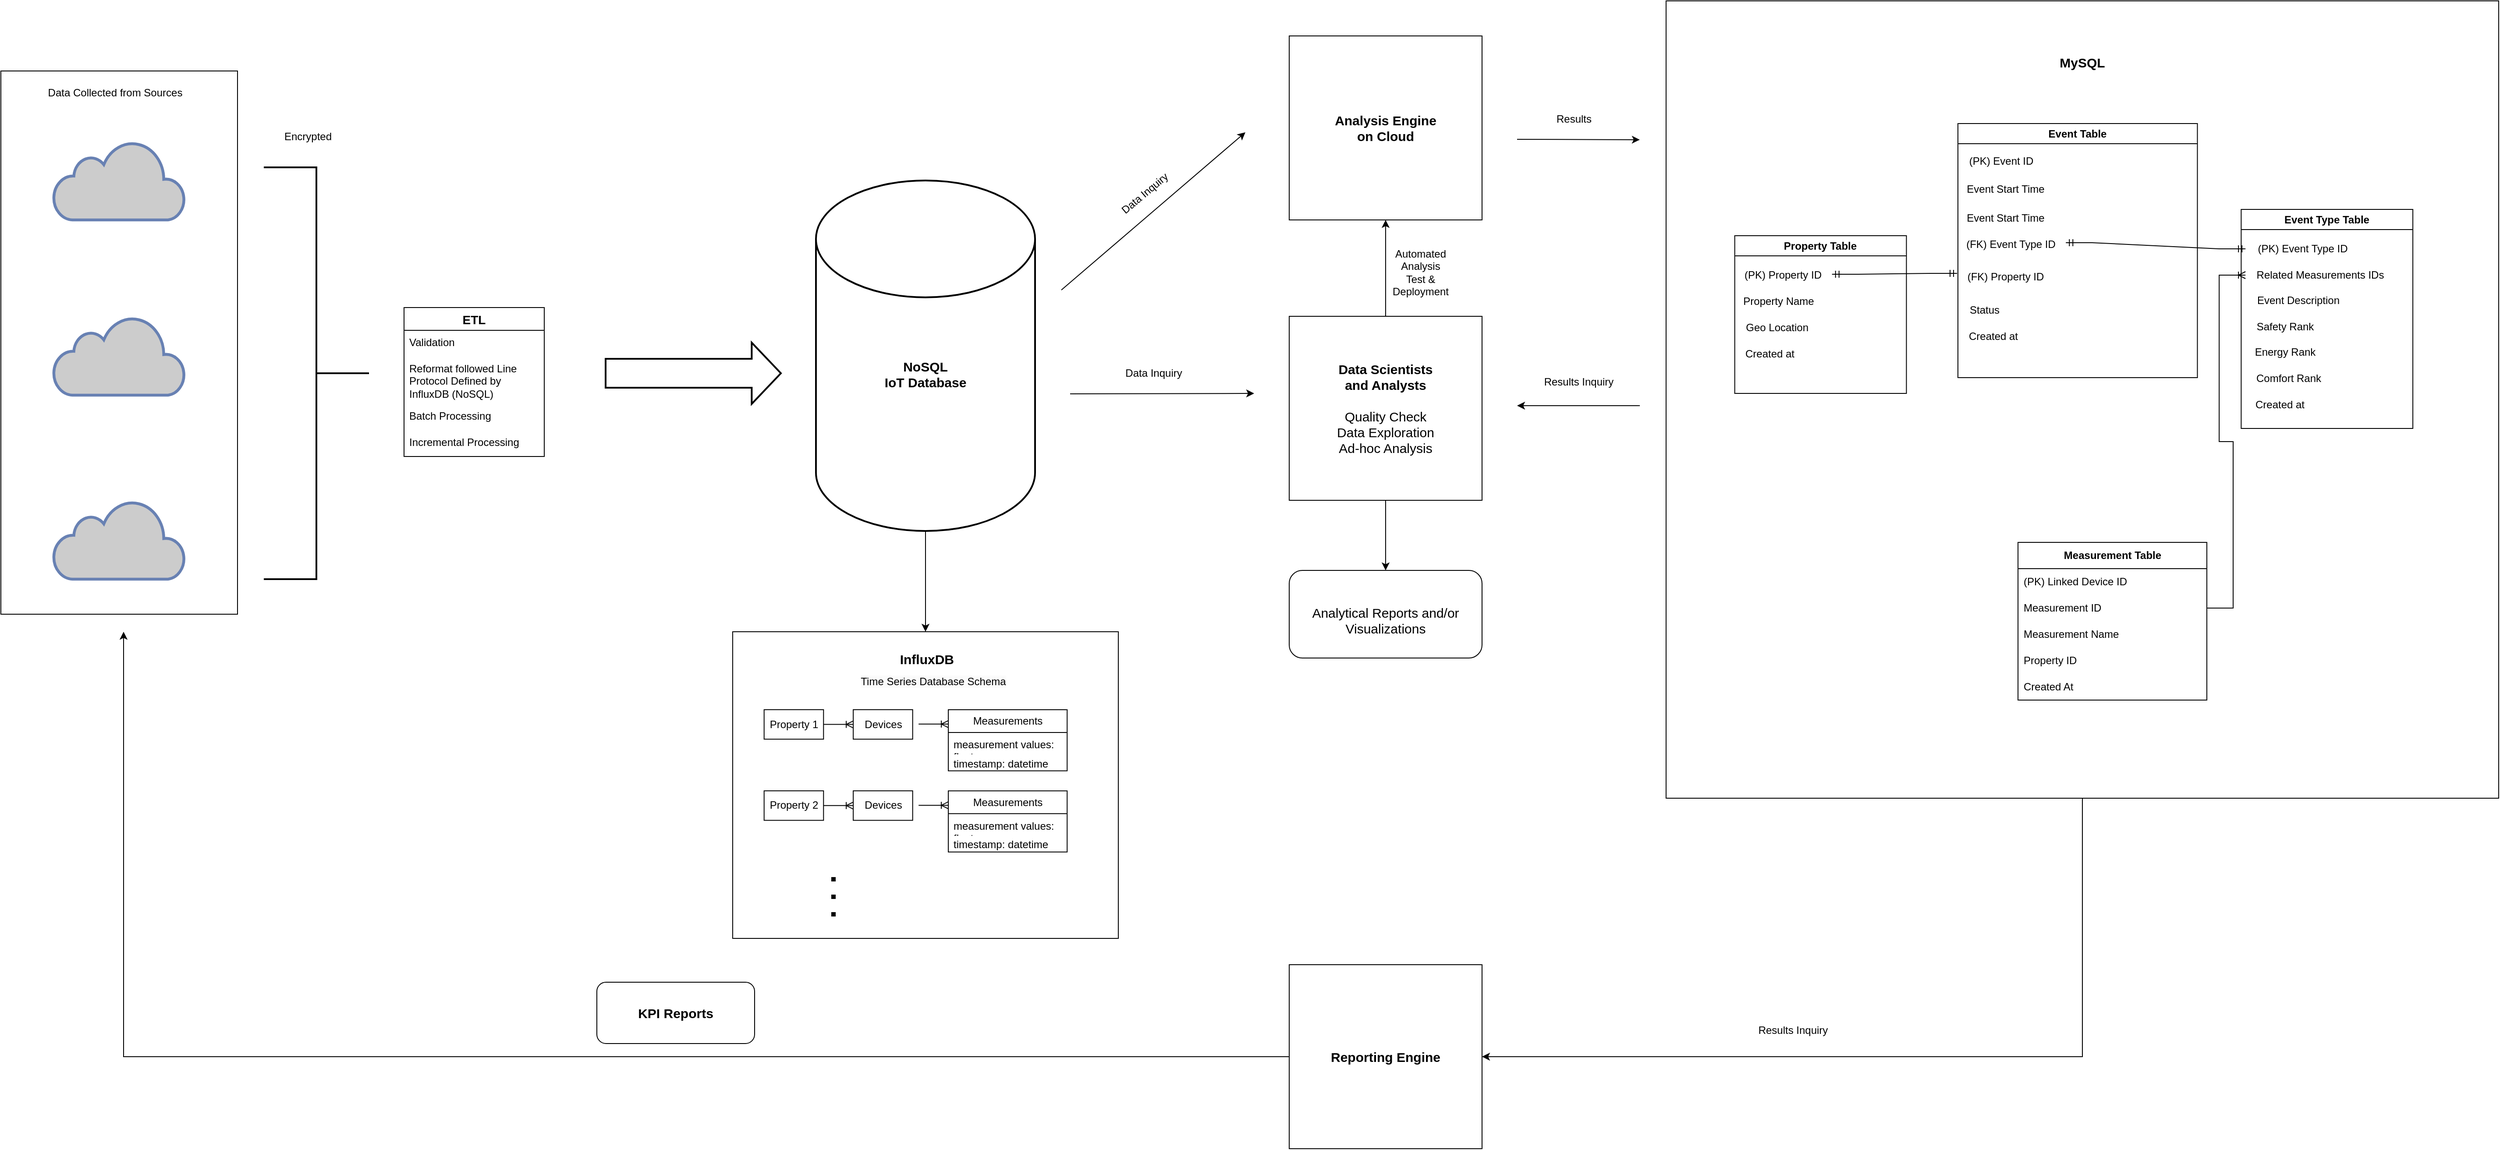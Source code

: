 <mxfile version="24.4.0" type="google">
  <diagram name="Page-1" id="McJjLRh181ekNu45r5A8">
    <mxGraphModel grid="1" page="1" gridSize="10" guides="1" tooltips="1" connect="1" arrows="1" fold="1" pageScale="1" pageWidth="5000" pageHeight="5000" math="0" shadow="0">
      <root>
        <mxCell id="0" />
        <mxCell id="1" parent="0" />
        <mxCell id="CPomrfPhx8_Q5q7yHn4K-64" value="" style="html=1;outlineConnect=0;fillColor=#CCCCCC;strokeColor=#6881B3;gradientColor=none;gradientDirection=north;strokeWidth=2;shape=mxgraph.networks.cloud;fontColor=#ffffff;" vertex="1" parent="1">
          <mxGeometry x="350" y="330" width="150" height="90" as="geometry" />
        </mxCell>
        <mxCell id="CPomrfPhx8_Q5q7yHn4K-65" value="" style="html=1;outlineConnect=0;fillColor=#CCCCCC;strokeColor=#6881B3;gradientColor=none;gradientDirection=north;strokeWidth=2;shape=mxgraph.networks.cloud;fontColor=#ffffff;" vertex="1" parent="1">
          <mxGeometry x="350" y="740" width="150" height="90" as="geometry" />
        </mxCell>
        <mxCell id="CPomrfPhx8_Q5q7yHn4K-66" value="" style="html=1;outlineConnect=0;fillColor=#CCCCCC;strokeColor=#6881B3;gradientColor=none;gradientDirection=north;strokeWidth=2;shape=mxgraph.networks.cloud;fontColor=#ffffff;" vertex="1" parent="1">
          <mxGeometry x="350" y="530" width="150" height="90" as="geometry" />
        </mxCell>
        <mxCell id="CPomrfPhx8_Q5q7yHn4K-71" value="" style="strokeWidth=2;html=1;shape=mxgraph.flowchart.annotation_2;align=left;labelPosition=right;pointerEvents=1;direction=west;horizontal=1;" vertex="1" parent="1">
          <mxGeometry x="590" y="360" width="120" height="470" as="geometry" />
        </mxCell>
        <mxCell id="CPomrfPhx8_Q5q7yHn4K-80" value="" style="group" connectable="0" vertex="1" parent="1">
          <mxGeometry x="1220" y="375" width="250" height="400" as="geometry" />
        </mxCell>
        <mxCell id="CPomrfPhx8_Q5q7yHn4K-68" value="" style="strokeWidth=2;html=1;shape=mxgraph.flowchart.database;whiteSpace=wrap;" vertex="1" parent="CPomrfPhx8_Q5q7yHn4K-80">
          <mxGeometry width="250" height="400" as="geometry" />
        </mxCell>
        <mxCell id="CPomrfPhx8_Q5q7yHn4K-69" value="&lt;font style=&quot;font-size: 15px;&quot;&gt;&lt;b style=&quot;font-size: 15px;&quot;&gt;NoSQL&lt;/b&gt;&lt;/font&gt;&lt;div&gt;&lt;b&gt;IoT&amp;nbsp;&lt;/b&gt;&lt;b style=&quot;background-color: initial;&quot;&gt;Database&lt;/b&gt;&lt;/div&gt;&lt;div&gt;&lt;div&gt;&lt;font style=&quot;font-size: 15px;&quot;&gt;&lt;b style=&quot;font-size: 15px;&quot;&gt;&lt;br&gt;&lt;/b&gt;&lt;/font&gt;&lt;/div&gt;&lt;/div&gt;" style="text;html=1;align=center;verticalAlign=middle;whiteSpace=wrap;rounded=0;fontSize=15;" vertex="1" parent="CPomrfPhx8_Q5q7yHn4K-80">
          <mxGeometry x="95" y="215" width="60" height="30" as="geometry" />
        </mxCell>
        <mxCell id="CPomrfPhx8_Q5q7yHn4K-84" value="Encrypted" style="text;html=1;align=center;verticalAlign=middle;resizable=0;points=[];autosize=1;strokeColor=none;fillColor=none;" vertex="1" parent="1">
          <mxGeometry x="600" y="310" width="80" height="30" as="geometry" />
        </mxCell>
        <mxCell id="CPomrfPhx8_Q5q7yHn4K-85" value="ETL" style="swimlane;fontStyle=1;childLayout=stackLayout;horizontal=1;startSize=26;horizontalStack=0;resizeParent=1;resizeParentMax=0;resizeLast=0;collapsible=1;marginBottom=0;align=center;fontSize=14;" vertex="1" parent="1">
          <mxGeometry x="750" y="520" width="160" height="170" as="geometry" />
        </mxCell>
        <mxCell id="CPomrfPhx8_Q5q7yHn4K-87" value="Validation" style="text;strokeColor=none;fillColor=none;spacingLeft=4;spacingRight=4;overflow=hidden;rotatable=0;points=[[0,0.5],[1,0.5]];portConstraint=eastwest;fontSize=12;whiteSpace=wrap;html=1;" vertex="1" parent="CPomrfPhx8_Q5q7yHn4K-85">
          <mxGeometry y="26" width="160" height="30" as="geometry" />
        </mxCell>
        <mxCell id="CPomrfPhx8_Q5q7yHn4K-89" value="Reformat followed Line Protocol Defined by InfluxDB (NoSQL)&amp;nbsp;" style="text;strokeColor=none;fillColor=none;spacingLeft=4;spacingRight=4;overflow=hidden;rotatable=0;points=[[0,0.5],[1,0.5]];portConstraint=eastwest;fontSize=12;whiteSpace=wrap;html=1;" vertex="1" parent="CPomrfPhx8_Q5q7yHn4K-85">
          <mxGeometry y="56" width="160" height="54" as="geometry" />
        </mxCell>
        <mxCell id="CPomrfPhx8_Q5q7yHn4K-92" value="Batch Processing" style="text;strokeColor=none;fillColor=none;spacingLeft=4;spacingRight=4;overflow=hidden;rotatable=0;points=[[0,0.5],[1,0.5]];portConstraint=eastwest;fontSize=12;whiteSpace=wrap;html=1;" vertex="1" parent="CPomrfPhx8_Q5q7yHn4K-85">
          <mxGeometry y="110" width="160" height="30" as="geometry" />
        </mxCell>
        <mxCell id="CPomrfPhx8_Q5q7yHn4K-200" value="Incremental Processing" style="text;strokeColor=none;fillColor=none;spacingLeft=4;spacingRight=4;overflow=hidden;rotatable=0;points=[[0,0.5],[1,0.5]];portConstraint=eastwest;fontSize=12;whiteSpace=wrap;html=1;" vertex="1" parent="CPomrfPhx8_Q5q7yHn4K-85">
          <mxGeometry y="140" width="160" height="30" as="geometry" />
        </mxCell>
        <mxCell id="CPomrfPhx8_Q5q7yHn4K-90" value="" style="verticalLabelPosition=bottom;verticalAlign=top;html=1;strokeWidth=2;shape=mxgraph.arrows2.arrow;dy=0.53;dx=33.31;notch=0;" vertex="1" parent="1">
          <mxGeometry x="980" y="560" width="200" height="70" as="geometry" />
        </mxCell>
        <mxCell id="CPomrfPhx8_Q5q7yHn4K-93" value="&lt;font style=&quot;font-size: 15px;&quot;&gt;&lt;b&gt;Analysis Engine&lt;br&gt;on Cloud&lt;/b&gt;&lt;/font&gt;" style="rounded=0;whiteSpace=wrap;html=1;" vertex="1" parent="1">
          <mxGeometry x="1760" y="210" width="220" height="210" as="geometry" />
        </mxCell>
        <mxCell id="CPomrfPhx8_Q5q7yHn4K-95" value="Data Inquiry" style="text;html=1;align=center;verticalAlign=middle;resizable=0;points=[];autosize=1;strokeColor=none;fillColor=none;rotation=-40;rounded=0;" vertex="1" parent="1">
          <mxGeometry x="1550" y="375" width="90" height="30" as="geometry" />
        </mxCell>
        <mxCell id="CPomrfPhx8_Q5q7yHn4K-99" value="" style="endArrow=classic;html=1;rounded=0;" edge="1" parent="1">
          <mxGeometry width="50" height="50" relative="1" as="geometry">
            <mxPoint x="2020" y="328" as="sourcePoint" />
            <mxPoint x="2160" y="328.46" as="targetPoint" />
          </mxGeometry>
        </mxCell>
        <mxCell id="CPomrfPhx8_Q5q7yHn4K-101" value="Results" style="text;html=1;align=center;verticalAlign=middle;whiteSpace=wrap;rounded=0;" vertex="1" parent="1">
          <mxGeometry x="2040" y="290.0" width="90" height="30" as="geometry" />
        </mxCell>
        <mxCell id="CPomrfPhx8_Q5q7yHn4K-193" value="" style="edgeStyle=orthogonalEdgeStyle;rounded=0;orthogonalLoop=1;jettySize=auto;html=1;" edge="1" parent="1" source="CPomrfPhx8_Q5q7yHn4K-102" target="CPomrfPhx8_Q5q7yHn4K-192">
          <mxGeometry relative="1" as="geometry" />
        </mxCell>
        <mxCell id="CPomrfPhx8_Q5q7yHn4K-198" value="" style="edgeStyle=orthogonalEdgeStyle;rounded=0;orthogonalLoop=1;jettySize=auto;html=1;" edge="1" parent="1" source="CPomrfPhx8_Q5q7yHn4K-102" target="CPomrfPhx8_Q5q7yHn4K-93">
          <mxGeometry relative="1" as="geometry" />
        </mxCell>
        <mxCell id="CPomrfPhx8_Q5q7yHn4K-102" value="&lt;span style=&quot;font-size: 15px;&quot;&gt;&lt;b&gt;Data Scientists&lt;/b&gt;&lt;/span&gt;&lt;div&gt;&lt;span style=&quot;font-size: 15px;&quot;&gt;&lt;b&gt;and Analysts&lt;/b&gt;&lt;/span&gt;&lt;/div&gt;&lt;div&gt;&lt;div&gt;&lt;span style=&quot;font-size: 15px;&quot;&gt;&lt;br&gt;&lt;/span&gt;&lt;/div&gt;&lt;div&gt;&lt;span style=&quot;font-size: 15px;&quot;&gt;Quality Check&lt;/span&gt;&lt;/div&gt;&lt;div&gt;&lt;span style=&quot;font-size: 15px;&quot;&gt;Data Exploration&lt;/span&gt;&lt;/div&gt;&lt;div&gt;&lt;span style=&quot;font-size: 15px;&quot;&gt;Ad-hoc Analysis&lt;/span&gt;&lt;/div&gt;&lt;/div&gt;" style="rounded=0;whiteSpace=wrap;html=1;" vertex="1" parent="1">
          <mxGeometry x="1760" y="530" width="220" height="210" as="geometry" />
        </mxCell>
        <mxCell id="CPomrfPhx8_Q5q7yHn4K-104" value="Data Inquiry" style="text;html=1;align=center;verticalAlign=middle;resizable=0;points=[];autosize=1;strokeColor=none;fillColor=none;rounded=0;" vertex="1" parent="1">
          <mxGeometry x="1560" y="580" width="90" height="30" as="geometry" />
        </mxCell>
        <mxCell id="CPomrfPhx8_Q5q7yHn4K-108" value="" style="endArrow=classic;html=1;rounded=0;" edge="1" parent="1">
          <mxGeometry width="50" height="50" relative="1" as="geometry">
            <mxPoint x="2160" y="632" as="sourcePoint" />
            <mxPoint x="2020" y="632" as="targetPoint" />
          </mxGeometry>
        </mxCell>
        <mxCell id="CPomrfPhx8_Q5q7yHn4K-109" value="Results Inquiry" style="text;html=1;align=center;verticalAlign=middle;resizable=0;points=[];autosize=1;strokeColor=none;fillColor=none;" vertex="1" parent="1">
          <mxGeometry x="2040" y="590" width="100" height="30" as="geometry" />
        </mxCell>
        <mxCell id="CPomrfPhx8_Q5q7yHn4K-111" value="" style="endArrow=classic;html=1;rounded=0;" edge="1" parent="1">
          <mxGeometry width="50" height="50" relative="1" as="geometry">
            <mxPoint x="1510" y="618.46" as="sourcePoint" />
            <mxPoint x="1720" y="618" as="targetPoint" />
          </mxGeometry>
        </mxCell>
        <mxCell id="CPomrfPhx8_Q5q7yHn4K-112" value="&lt;font style=&quot;font-size: 15px;&quot;&gt;&lt;b&gt;Reporting Engine&lt;br&gt;&lt;/b&gt;&lt;/font&gt;" style="rounded=0;whiteSpace=wrap;html=1;" vertex="1" parent="1">
          <mxGeometry x="1760" y="1270" width="220" height="210" as="geometry" />
        </mxCell>
        <mxCell id="CPomrfPhx8_Q5q7yHn4K-114" value="&lt;span style=&quot;text-wrap: nowrap;&quot;&gt;Results Inquiry&lt;/span&gt;" style="text;html=1;align=center;verticalAlign=middle;whiteSpace=wrap;rounded=0;" vertex="1" parent="1">
          <mxGeometry x="2290" y="1330" width="90" height="30" as="geometry" />
        </mxCell>
        <mxCell id="CPomrfPhx8_Q5q7yHn4K-115" value="" style="endArrow=classic;html=1;rounded=0;exitX=0.5;exitY=1;exitDx=0;exitDy=0;entryX=1;entryY=0.5;entryDx=0;entryDy=0;" edge="1" parent="1" source="CPomrfPhx8_Q5q7yHn4K-56" target="CPomrfPhx8_Q5q7yHn4K-112">
          <mxGeometry width="50" height="50" relative="1" as="geometry">
            <mxPoint x="2165" y="1390" as="sourcePoint" />
            <mxPoint x="2025" y="1390" as="targetPoint" />
            <Array as="points">
              <mxPoint x="2665" y="1375" />
            </Array>
          </mxGeometry>
        </mxCell>
        <mxCell id="CPomrfPhx8_Q5q7yHn4K-120" value="" style="rounded=0;whiteSpace=wrap;html=1;fillColor=none;" vertex="1" parent="1">
          <mxGeometry x="290" y="250" width="270" height="620" as="geometry" />
        </mxCell>
        <mxCell id="CPomrfPhx8_Q5q7yHn4K-121" value="Data Collected from Sources" style="text;html=1;align=center;verticalAlign=middle;resizable=0;points=[];autosize=1;strokeColor=none;fillColor=none;" vertex="1" parent="1">
          <mxGeometry x="330" y="260" width="180" height="30" as="geometry" />
        </mxCell>
        <mxCell id="CPomrfPhx8_Q5q7yHn4K-181" value="" style="group" connectable="0" vertex="1" parent="1">
          <mxGeometry x="430" y="890" width="720" height="485" as="geometry" />
        </mxCell>
        <mxCell id="CPomrfPhx8_Q5q7yHn4K-118" value="" style="endArrow=classic;html=1;rounded=0;exitX=0;exitY=0.5;exitDx=0;exitDy=0;" edge="1" parent="CPomrfPhx8_Q5q7yHn4K-181" source="CPomrfPhx8_Q5q7yHn4K-112">
          <mxGeometry width="50" height="50" relative="1" as="geometry">
            <mxPoint x="1280" y="70" as="sourcePoint" />
            <mxPoint as="targetPoint" />
            <Array as="points">
              <mxPoint y="485" />
            </Array>
          </mxGeometry>
        </mxCell>
        <mxCell id="CPomrfPhx8_Q5q7yHn4K-119" value="&lt;b&gt;&lt;font style=&quot;font-size: 15px;&quot;&gt;KPI Reports&lt;/font&gt;&lt;/b&gt;" style="text;html=1;align=center;verticalAlign=middle;whiteSpace=wrap;rounded=1;strokeColor=default;" vertex="1" parent="CPomrfPhx8_Q5q7yHn4K-181">
          <mxGeometry x="540" y="400" width="180" height="70" as="geometry" />
        </mxCell>
        <mxCell id="CPomrfPhx8_Q5q7yHn4K-184" value="" style="group" connectable="0" vertex="1" parent="1">
          <mxGeometry x="1125" y="890" width="440" height="350" as="geometry" />
        </mxCell>
        <mxCell id="CPomrfPhx8_Q5q7yHn4K-178" value="" style="rounded=0;whiteSpace=wrap;html=1;fillColor=none;" vertex="1" parent="CPomrfPhx8_Q5q7yHn4K-184">
          <mxGeometry width="440" height="350" as="geometry" />
        </mxCell>
        <mxCell id="CPomrfPhx8_Q5q7yHn4K-144" value="Property 1" style="whiteSpace=wrap;html=1;align=center;" vertex="1" parent="CPomrfPhx8_Q5q7yHn4K-184">
          <mxGeometry x="35.848" y="88.947" width="67.797" height="33.684" as="geometry" />
        </mxCell>
        <mxCell id="CPomrfPhx8_Q5q7yHn4K-145" value="" style="edgeStyle=entityRelationEdgeStyle;fontSize=12;html=1;endArrow=ERoneToMany;rounded=0;exitX=1;exitY=0.5;exitDx=0;exitDy=0;" edge="1" parent="CPomrfPhx8_Q5q7yHn4K-184" source="CPomrfPhx8_Q5q7yHn4K-144">
          <mxGeometry width="100" height="100" relative="1" as="geometry">
            <mxPoint x="246.018" y="215.263" as="sourcePoint" />
            <mxPoint x="137.543" y="105.789" as="targetPoint" />
          </mxGeometry>
        </mxCell>
        <mxCell id="CPomrfPhx8_Q5q7yHn4K-146" value="Devices" style="whiteSpace=wrap;html=1;align=center;" vertex="1" parent="CPomrfPhx8_Q5q7yHn4K-184">
          <mxGeometry x="137.543" y="88.947" width="67.797" height="33.684" as="geometry" />
        </mxCell>
        <mxCell id="CPomrfPhx8_Q5q7yHn4K-155" value="&lt;span style=&quot;text-align: left;&quot;&gt;Measurements&lt;/span&gt;" style="swimlane;fontStyle=0;childLayout=stackLayout;horizontal=1;startSize=26;fillColor=none;horizontalStack=0;resizeParent=1;resizeParentMax=0;resizeLast=0;collapsible=1;marginBottom=0;whiteSpace=wrap;html=1;" vertex="1" parent="CPomrfPhx8_Q5q7yHn4K-184">
          <mxGeometry x="246.018" y="88.947" width="135.593" height="69.789" as="geometry" />
        </mxCell>
        <mxCell id="CPomrfPhx8_Q5q7yHn4K-157" value="measurement values: float" style="text;strokeColor=none;fillColor=none;align=left;verticalAlign=top;spacingLeft=4;spacingRight=4;overflow=hidden;rotatable=0;points=[[0,0.5],[1,0.5]];portConstraint=eastwest;whiteSpace=wrap;html=1;" vertex="1" parent="CPomrfPhx8_Q5q7yHn4K-155">
          <mxGeometry y="26" width="135.593" height="21.895" as="geometry" />
        </mxCell>
        <mxCell id="CPomrfPhx8_Q5q7yHn4K-158" value="timestamp: datetime" style="text;strokeColor=none;fillColor=none;align=left;verticalAlign=top;spacingLeft=4;spacingRight=4;overflow=hidden;rotatable=0;points=[[0,0.5],[1,0.5]];portConstraint=eastwest;whiteSpace=wrap;html=1;" vertex="1" parent="CPomrfPhx8_Q5q7yHn4K-155">
          <mxGeometry y="47.895" width="135.593" height="21.895" as="geometry" />
        </mxCell>
        <mxCell id="CPomrfPhx8_Q5q7yHn4K-162" value="" style="edgeStyle=entityRelationEdgeStyle;fontSize=12;html=1;endArrow=ERoneToMany;rounded=0;exitX=1;exitY=0.5;exitDx=0;exitDy=0;" edge="1" parent="CPomrfPhx8_Q5q7yHn4K-184">
          <mxGeometry width="100" height="100" relative="1" as="geometry">
            <mxPoint x="212.119" y="105.436" as="sourcePoint" />
            <mxPoint x="246.018" y="105.436" as="targetPoint" />
          </mxGeometry>
        </mxCell>
        <mxCell id="CPomrfPhx8_Q5q7yHn4K-170" value="Property 2" style="whiteSpace=wrap;html=1;align=center;" vertex="1" parent="CPomrfPhx8_Q5q7yHn4K-184">
          <mxGeometry x="35.848" y="181.579" width="67.797" height="33.684" as="geometry" />
        </mxCell>
        <mxCell id="CPomrfPhx8_Q5q7yHn4K-171" value="" style="edgeStyle=entityRelationEdgeStyle;fontSize=12;html=1;endArrow=ERoneToMany;rounded=0;exitX=1;exitY=0.5;exitDx=0;exitDy=0;" edge="1" parent="CPomrfPhx8_Q5q7yHn4K-184" source="CPomrfPhx8_Q5q7yHn4K-170">
          <mxGeometry width="100" height="100" relative="1" as="geometry">
            <mxPoint x="246.018" y="307.895" as="sourcePoint" />
            <mxPoint x="137.543" y="198.421" as="targetPoint" />
          </mxGeometry>
        </mxCell>
        <mxCell id="CPomrfPhx8_Q5q7yHn4K-172" value="Devices" style="whiteSpace=wrap;html=1;align=center;" vertex="1" parent="CPomrfPhx8_Q5q7yHn4K-184">
          <mxGeometry x="137.543" y="181.579" width="67.797" height="33.684" as="geometry" />
        </mxCell>
        <mxCell id="CPomrfPhx8_Q5q7yHn4K-173" value="&lt;span style=&quot;text-align: left;&quot;&gt;Measurements&lt;/span&gt;" style="swimlane;fontStyle=0;childLayout=stackLayout;horizontal=1;startSize=26;fillColor=none;horizontalStack=0;resizeParent=1;resizeParentMax=0;resizeLast=0;collapsible=1;marginBottom=0;whiteSpace=wrap;html=1;" vertex="1" parent="CPomrfPhx8_Q5q7yHn4K-184">
          <mxGeometry x="246.018" y="181.579" width="135.593" height="69.789" as="geometry" />
        </mxCell>
        <mxCell id="CPomrfPhx8_Q5q7yHn4K-174" value="measurement values: float" style="text;strokeColor=none;fillColor=none;align=left;verticalAlign=top;spacingLeft=4;spacingRight=4;overflow=hidden;rotatable=0;points=[[0,0.5],[1,0.5]];portConstraint=eastwest;whiteSpace=wrap;html=1;" vertex="1" parent="CPomrfPhx8_Q5q7yHn4K-173">
          <mxGeometry y="26" width="135.593" height="21.895" as="geometry" />
        </mxCell>
        <mxCell id="CPomrfPhx8_Q5q7yHn4K-175" value="timestamp: datetime" style="text;strokeColor=none;fillColor=none;align=left;verticalAlign=top;spacingLeft=4;spacingRight=4;overflow=hidden;rotatable=0;points=[[0,0.5],[1,0.5]];portConstraint=eastwest;whiteSpace=wrap;html=1;" vertex="1" parent="CPomrfPhx8_Q5q7yHn4K-173">
          <mxGeometry y="47.895" width="135.593" height="21.895" as="geometry" />
        </mxCell>
        <mxCell id="CPomrfPhx8_Q5q7yHn4K-176" value="" style="edgeStyle=entityRelationEdgeStyle;fontSize=12;html=1;endArrow=ERoneToMany;rounded=0;exitX=1;exitY=0.5;exitDx=0;exitDy=0;" edge="1" parent="CPomrfPhx8_Q5q7yHn4K-184">
          <mxGeometry width="100" height="100" relative="1" as="geometry">
            <mxPoint x="212.119" y="198.067" as="sourcePoint" />
            <mxPoint x="246.018" y="198.067" as="targetPoint" />
          </mxGeometry>
        </mxCell>
        <mxCell id="CPomrfPhx8_Q5q7yHn4K-179" value="&amp;nbsp;&lt;b&gt;&lt;font style=&quot;font-size: 15px;&quot;&gt;InfluxDB&lt;/font&gt;&lt;/b&gt;" style="text;html=1;align=center;verticalAlign=middle;whiteSpace=wrap;rounded=0;" vertex="1" parent="CPomrfPhx8_Q5q7yHn4K-184">
          <mxGeometry x="168.05" y="20" width="103.9" height="22.1" as="geometry" />
        </mxCell>
        <mxCell id="CPomrfPhx8_Q5q7yHn4K-183" value="&lt;meta charset=&quot;utf-8&quot;&gt;&lt;span style=&quot;color: rgb(0, 0, 0); font-family: Helvetica; font-size: 12px; font-style: normal; font-variant-ligatures: normal; font-variant-caps: normal; font-weight: 400; letter-spacing: normal; orphans: 2; text-align: center; text-indent: 0px; text-transform: none; widows: 2; word-spacing: 0px; -webkit-text-stroke-width: 0px; white-space: normal; background-color: rgb(251, 251, 251); text-decoration-thickness: initial; text-decoration-style: initial; text-decoration-color: initial; display: inline !important; float: none;&quot;&gt;Time Series Database Schema&lt;/span&gt;" style="text;html=1;align=center;verticalAlign=middle;whiteSpace=wrap;rounded=0;" vertex="1" parent="CPomrfPhx8_Q5q7yHn4K-184">
          <mxGeometry x="103.64" y="42.1" width="250" height="30" as="geometry" />
        </mxCell>
        <mxCell id="CPomrfPhx8_Q5q7yHn4K-197" value="" style="endArrow=none;dashed=1;html=1;dashPattern=1 3;strokeWidth=5;rounded=0;" edge="1" parent="CPomrfPhx8_Q5q7yHn4K-184">
          <mxGeometry width="50" height="50" relative="1" as="geometry">
            <mxPoint x="115" y="280" as="sourcePoint" />
            <mxPoint x="115" y="335" as="targetPoint" />
          </mxGeometry>
        </mxCell>
        <mxCell id="CPomrfPhx8_Q5q7yHn4K-185" value="" style="edgeStyle=orthogonalEdgeStyle;rounded=0;orthogonalLoop=1;jettySize=auto;html=1;" edge="1" parent="1" source="CPomrfPhx8_Q5q7yHn4K-68" target="CPomrfPhx8_Q5q7yHn4K-178">
          <mxGeometry relative="1" as="geometry" />
        </mxCell>
        <mxCell id="CPomrfPhx8_Q5q7yHn4K-189" value="" style="endArrow=classic;html=1;rounded=0;" edge="1" parent="1">
          <mxGeometry width="50" height="50" relative="1" as="geometry">
            <mxPoint x="1500" y="500" as="sourcePoint" />
            <mxPoint x="1710" y="320" as="targetPoint" />
          </mxGeometry>
        </mxCell>
        <mxCell id="CPomrfPhx8_Q5q7yHn4K-192" value="&lt;div&gt;&lt;br&gt;&lt;/div&gt;&lt;span style=&quot;font-size: 15px;&quot;&gt;Analytical Reports and/or Visualizations&lt;/span&gt;" style="rounded=1;whiteSpace=wrap;html=1;" vertex="1" parent="1">
          <mxGeometry x="1760" y="820" width="220" height="100" as="geometry" />
        </mxCell>
        <mxCell id="CPomrfPhx8_Q5q7yHn4K-199" value="Automated&lt;div&gt;Analysis&lt;/div&gt;&lt;div&gt;Test &amp;amp; Deployment&lt;/div&gt;" style="text;html=1;align=center;verticalAlign=middle;whiteSpace=wrap;rounded=0;" vertex="1" parent="1">
          <mxGeometry x="1880" y="430" width="60" height="100" as="geometry" />
        </mxCell>
        <mxCell id="CPomrfPhx8_Q5q7yHn4K-201" value="" style="group" connectable="0" vertex="1" parent="1">
          <mxGeometry x="2190" y="170" width="950" height="910" as="geometry" />
        </mxCell>
        <mxCell id="CPomrfPhx8_Q5q7yHn4K-1" value="Event Table" style="swimlane;whiteSpace=wrap;html=1;" vertex="1" parent="CPomrfPhx8_Q5q7yHn4K-201">
          <mxGeometry x="332.99" y="140" width="273.247" height="290" as="geometry" />
        </mxCell>
        <mxCell id="CPomrfPhx8_Q5q7yHn4K-2" value="(PK) Event ID" style="text;html=1;align=center;verticalAlign=middle;resizable=0;points=[];autosize=1;strokeColor=none;fillColor=none;" vertex="1" parent="CPomrfPhx8_Q5q7yHn4K-1">
          <mxGeometry x="-0.979" y="28" width="100" height="30" as="geometry" />
        </mxCell>
        <mxCell id="CPomrfPhx8_Q5q7yHn4K-3" value="Event Start Time" style="text;html=1;align=center;verticalAlign=middle;resizable=0;points=[];autosize=1;strokeColor=none;fillColor=none;" vertex="1" parent="CPomrfPhx8_Q5q7yHn4K-1">
          <mxGeometry x="-0.979" y="60" width="110" height="30" as="geometry" />
        </mxCell>
        <mxCell id="CPomrfPhx8_Q5q7yHn4K-5" value="Event Start Time" style="text;html=1;align=center;verticalAlign=middle;resizable=0;points=[];autosize=1;strokeColor=none;fillColor=none;" vertex="1" parent="CPomrfPhx8_Q5q7yHn4K-1">
          <mxGeometry x="-0.979" y="93" width="110" height="30" as="geometry" />
        </mxCell>
        <mxCell id="CPomrfPhx8_Q5q7yHn4K-9" value="(FK) Event Type ID" style="text;html=1;align=center;verticalAlign=middle;resizable=0;points=[];autosize=1;strokeColor=none;fillColor=none;" vertex="1" parent="CPomrfPhx8_Q5q7yHn4K-1">
          <mxGeometry x="-4.897" y="123" width="130" height="30" as="geometry" />
        </mxCell>
        <mxCell id="CPomrfPhx8_Q5q7yHn4K-10" value="(FK) Property ID" style="text;html=1;align=center;verticalAlign=middle;resizable=0;points=[];autosize=1;strokeColor=none;fillColor=none;" vertex="1" parent="CPomrfPhx8_Q5q7yHn4K-1">
          <mxGeometry x="-0.979" y="160" width="110" height="30" as="geometry" />
        </mxCell>
        <mxCell id="CPomrfPhx8_Q5q7yHn4K-28" value="Created at" style="text;html=1;align=center;verticalAlign=middle;resizable=0;points=[];autosize=1;strokeColor=none;fillColor=none;" vertex="1" parent="CPomrfPhx8_Q5q7yHn4K-1">
          <mxGeometry y="228" width="80" height="30" as="geometry" />
        </mxCell>
        <mxCell id="CPomrfPhx8_Q5q7yHn4K-54" value="Status" style="text;html=1;align=center;verticalAlign=middle;resizable=0;points=[];autosize=1;strokeColor=none;fillColor=none;" vertex="1" parent="CPomrfPhx8_Q5q7yHn4K-1">
          <mxGeometry y="198" width="60" height="30" as="geometry" />
        </mxCell>
        <mxCell id="CPomrfPhx8_Q5q7yHn4K-11" value="Event Type Table" style="swimlane;whiteSpace=wrap;html=1;" vertex="1" parent="CPomrfPhx8_Q5q7yHn4K-201">
          <mxGeometry x="656.186" y="238" width="195.876" height="250" as="geometry" />
        </mxCell>
        <mxCell id="CPomrfPhx8_Q5q7yHn4K-12" value="(PK) Event Type ID" style="text;html=1;align=center;verticalAlign=middle;resizable=0;points=[];autosize=1;strokeColor=none;fillColor=none;" vertex="1" parent="CPomrfPhx8_Q5q7yHn4K-11">
          <mxGeometry x="4.897" y="30" width="130" height="30" as="geometry" />
        </mxCell>
        <mxCell id="CPomrfPhx8_Q5q7yHn4K-14" value="Related Measurements IDs" style="text;html=1;align=center;verticalAlign=middle;resizable=0;points=[];autosize=1;strokeColor=none;fillColor=none;" vertex="1" parent="CPomrfPhx8_Q5q7yHn4K-11">
          <mxGeometry x="4.897" y="60" width="170" height="30" as="geometry" />
        </mxCell>
        <mxCell id="CPomrfPhx8_Q5q7yHn4K-15" value="Event Description" style="text;html=1;align=center;verticalAlign=middle;resizable=0;points=[];autosize=1;strokeColor=none;fillColor=none;" vertex="1" parent="CPomrfPhx8_Q5q7yHn4K-11">
          <mxGeometry x="4.897" y="89" width="120" height="30" as="geometry" />
        </mxCell>
        <mxCell id="CPomrfPhx8_Q5q7yHn4K-16" value="Safety Rank" style="text;html=1;align=center;verticalAlign=middle;resizable=0;points=[];autosize=1;strokeColor=none;fillColor=none;" vertex="1" parent="CPomrfPhx8_Q5q7yHn4K-11">
          <mxGeometry x="4.897" y="119" width="90" height="30" as="geometry" />
        </mxCell>
        <mxCell id="CPomrfPhx8_Q5q7yHn4K-20" value="Comfort Rank" style="text;html=1;align=center;verticalAlign=middle;resizable=0;points=[];autosize=1;strokeColor=none;fillColor=none;" vertex="1" parent="CPomrfPhx8_Q5q7yHn4K-11">
          <mxGeometry x="3.918" y="178" width="100" height="30" as="geometry" />
        </mxCell>
        <mxCell id="CPomrfPhx8_Q5q7yHn4K-17" value="Energy Rank" style="text;html=1;align=center;verticalAlign=middle;resizable=0;points=[];autosize=1;strokeColor=none;fillColor=none;" vertex="1" parent="CPomrfPhx8_Q5q7yHn4K-11">
          <mxGeometry x="4.897" y="148" width="90" height="30" as="geometry" />
        </mxCell>
        <mxCell id="CPomrfPhx8_Q5q7yHn4K-29" value="Created at" style="text;html=1;align=center;verticalAlign=middle;resizable=0;points=[];autosize=1;strokeColor=none;fillColor=none;" vertex="1" parent="CPomrfPhx8_Q5q7yHn4K-11">
          <mxGeometry x="3.918" y="208" width="80" height="30" as="geometry" />
        </mxCell>
        <mxCell id="CPomrfPhx8_Q5q7yHn4K-23" value="Property Table" style="swimlane;whiteSpace=wrap;html=1;" vertex="1" parent="CPomrfPhx8_Q5q7yHn4K-201">
          <mxGeometry x="78.351" y="268" width="195.876" height="180" as="geometry" />
        </mxCell>
        <mxCell id="CPomrfPhx8_Q5q7yHn4K-21" value="(PK) Property ID" style="text;html=1;align=center;verticalAlign=middle;resizable=0;points=[];autosize=1;strokeColor=none;fillColor=none;flipV=0;" vertex="1" parent="CPomrfPhx8_Q5q7yHn4K-23">
          <mxGeometry y="30" width="110" height="30" as="geometry" />
        </mxCell>
        <mxCell id="CPomrfPhx8_Q5q7yHn4K-25" value="Property Name" style="text;html=1;align=center;verticalAlign=middle;resizable=0;points=[];autosize=1;strokeColor=none;fillColor=none;flipV=0;" vertex="1" parent="CPomrfPhx8_Q5q7yHn4K-23">
          <mxGeometry y="60" width="100" height="30" as="geometry" />
        </mxCell>
        <mxCell id="CPomrfPhx8_Q5q7yHn4K-27" value="Created at" style="text;html=1;align=center;verticalAlign=middle;resizable=0;points=[];autosize=1;strokeColor=none;fillColor=none;flipV=0;" vertex="1" parent="CPomrfPhx8_Q5q7yHn4K-23">
          <mxGeometry y="120" width="80" height="30" as="geometry" />
        </mxCell>
        <mxCell id="CPomrfPhx8_Q5q7yHn4K-52" value="Geo Location&amp;nbsp;" style="text;html=1;align=center;verticalAlign=middle;resizable=0;points=[];autosize=1;strokeColor=none;fillColor=none;" vertex="1" parent="CPomrfPhx8_Q5q7yHn4K-23">
          <mxGeometry y="90" width="100" height="30" as="geometry" />
        </mxCell>
        <mxCell id="CPomrfPhx8_Q5q7yHn4K-37" value="&lt;b&gt;Measurement Table&lt;/b&gt;" style="swimlane;fontStyle=0;childLayout=stackLayout;horizontal=1;startSize=30;horizontalStack=0;resizeParent=1;resizeParentMax=0;resizeLast=0;collapsible=1;marginBottom=0;whiteSpace=wrap;html=1;" vertex="1" parent="CPomrfPhx8_Q5q7yHn4K-201">
          <mxGeometry x="401.546" y="618" width="215.464" height="180" as="geometry" />
        </mxCell>
        <mxCell id="CPomrfPhx8_Q5q7yHn4K-47" value="(PK) Linked Device ID" style="text;strokeColor=none;fillColor=none;align=left;verticalAlign=middle;spacingLeft=4;spacingRight=4;overflow=hidden;points=[[0,0.5],[1,0.5]];portConstraint=eastwest;rotatable=0;whiteSpace=wrap;html=1;" vertex="1" parent="CPomrfPhx8_Q5q7yHn4K-37">
          <mxGeometry y="30" width="215.464" height="30" as="geometry" />
        </mxCell>
        <mxCell id="CPomrfPhx8_Q5q7yHn4K-38" value="&lt;div&gt;&lt;span style=&quot;background-color: initial;&quot;&gt;Measurement ID&lt;/span&gt;&lt;br&gt;&lt;/div&gt;" style="text;strokeColor=none;fillColor=none;align=left;verticalAlign=middle;spacingLeft=4;spacingRight=4;overflow=hidden;points=[[0,0.5],[1,0.5]];portConstraint=eastwest;rotatable=0;whiteSpace=wrap;html=1;" vertex="1" parent="CPomrfPhx8_Q5q7yHn4K-37">
          <mxGeometry y="60" width="215.464" height="30" as="geometry" />
        </mxCell>
        <mxCell id="CPomrfPhx8_Q5q7yHn4K-39" value="Measurement Name" style="text;strokeColor=none;fillColor=none;align=left;verticalAlign=middle;spacingLeft=4;spacingRight=4;overflow=hidden;points=[[0,0.5],[1,0.5]];portConstraint=eastwest;rotatable=0;whiteSpace=wrap;html=1;" vertex="1" parent="CPomrfPhx8_Q5q7yHn4K-37">
          <mxGeometry y="90" width="215.464" height="30" as="geometry" />
        </mxCell>
        <mxCell id="CPomrfPhx8_Q5q7yHn4K-40" value="Property ID" style="text;strokeColor=none;fillColor=none;align=left;verticalAlign=middle;spacingLeft=4;spacingRight=4;overflow=hidden;points=[[0,0.5],[1,0.5]];portConstraint=eastwest;rotatable=0;whiteSpace=wrap;html=1;" vertex="1" parent="CPomrfPhx8_Q5q7yHn4K-37">
          <mxGeometry y="120" width="215.464" height="30" as="geometry" />
        </mxCell>
        <mxCell id="CPomrfPhx8_Q5q7yHn4K-46" value="Created At" style="text;strokeColor=none;fillColor=none;align=left;verticalAlign=middle;spacingLeft=4;spacingRight=4;overflow=hidden;points=[[0,0.5],[1,0.5]];portConstraint=eastwest;rotatable=0;whiteSpace=wrap;html=1;" vertex="1" parent="CPomrfPhx8_Q5q7yHn4K-37">
          <mxGeometry y="150" width="215.464" height="30" as="geometry" />
        </mxCell>
        <mxCell id="CPomrfPhx8_Q5q7yHn4K-48" value="" style="edgeStyle=entityRelationEdgeStyle;fontSize=12;html=1;endArrow=ERoneToMany;rounded=0;entryX=0;entryY=0.5;entryDx=0;entryDy=0;entryPerimeter=0;" edge="1" parent="CPomrfPhx8_Q5q7yHn4K-201" source="CPomrfPhx8_Q5q7yHn4K-38" target="CPomrfPhx8_Q5q7yHn4K-14">
          <mxGeometry width="100" height="100" relative="1" as="geometry">
            <mxPoint x="421.134" y="548" as="sourcePoint" />
            <mxPoint x="519.072" y="448" as="targetPoint" />
          </mxGeometry>
        </mxCell>
        <mxCell id="CPomrfPhx8_Q5q7yHn4K-49" value="" style="edgeStyle=entityRelationEdgeStyle;fontSize=12;html=1;endArrow=ERmandOne;startArrow=ERmandOne;rounded=0;exitX=0.985;exitY=0.433;exitDx=0;exitDy=0;exitPerimeter=0;" edge="1" parent="CPomrfPhx8_Q5q7yHn4K-201" source="CPomrfPhx8_Q5q7yHn4K-9" target="CPomrfPhx8_Q5q7yHn4K-12">
          <mxGeometry width="100" height="100" relative="1" as="geometry">
            <mxPoint x="548.454" y="368" as="sourcePoint" />
            <mxPoint x="646.392" y="268" as="targetPoint" />
          </mxGeometry>
        </mxCell>
        <mxCell id="CPomrfPhx8_Q5q7yHn4K-50" value="" style="edgeStyle=entityRelationEdgeStyle;fontSize=12;html=1;endArrow=ERmandOne;startArrow=ERmandOne;rounded=0;exitX=1.009;exitY=0.467;exitDx=0;exitDy=0;exitPerimeter=0;entryX=0;entryY=0.367;entryDx=0;entryDy=0;entryPerimeter=0;" edge="1" parent="CPomrfPhx8_Q5q7yHn4K-201" source="CPomrfPhx8_Q5q7yHn4K-21" target="CPomrfPhx8_Q5q7yHn4K-10">
          <mxGeometry width="100" height="100" relative="1" as="geometry">
            <mxPoint x="195.876" y="320.5" as="sourcePoint" />
            <mxPoint x="393.711" y="309.5" as="targetPoint" />
          </mxGeometry>
        </mxCell>
        <mxCell id="CPomrfPhx8_Q5q7yHn4K-56" value="" style="rounded=0;whiteSpace=wrap;html=1;fillColor=none;" vertex="1" parent="CPomrfPhx8_Q5q7yHn4K-201">
          <mxGeometry width="950" height="910" as="geometry" />
        </mxCell>
        <mxCell id="CPomrfPhx8_Q5q7yHn4K-57" value="&lt;b style=&quot;font-size: 15px;&quot;&gt;MySQL&lt;/b&gt;" style="text;html=1;align=center;verticalAlign=middle;whiteSpace=wrap;rounded=0;fontSize=15;" vertex="1" parent="CPomrfPhx8_Q5q7yHn4K-201">
          <mxGeometry x="408.892" y="50" width="132.216" height="40" as="geometry" />
        </mxCell>
      </root>
    </mxGraphModel>
  </diagram>
</mxfile>
